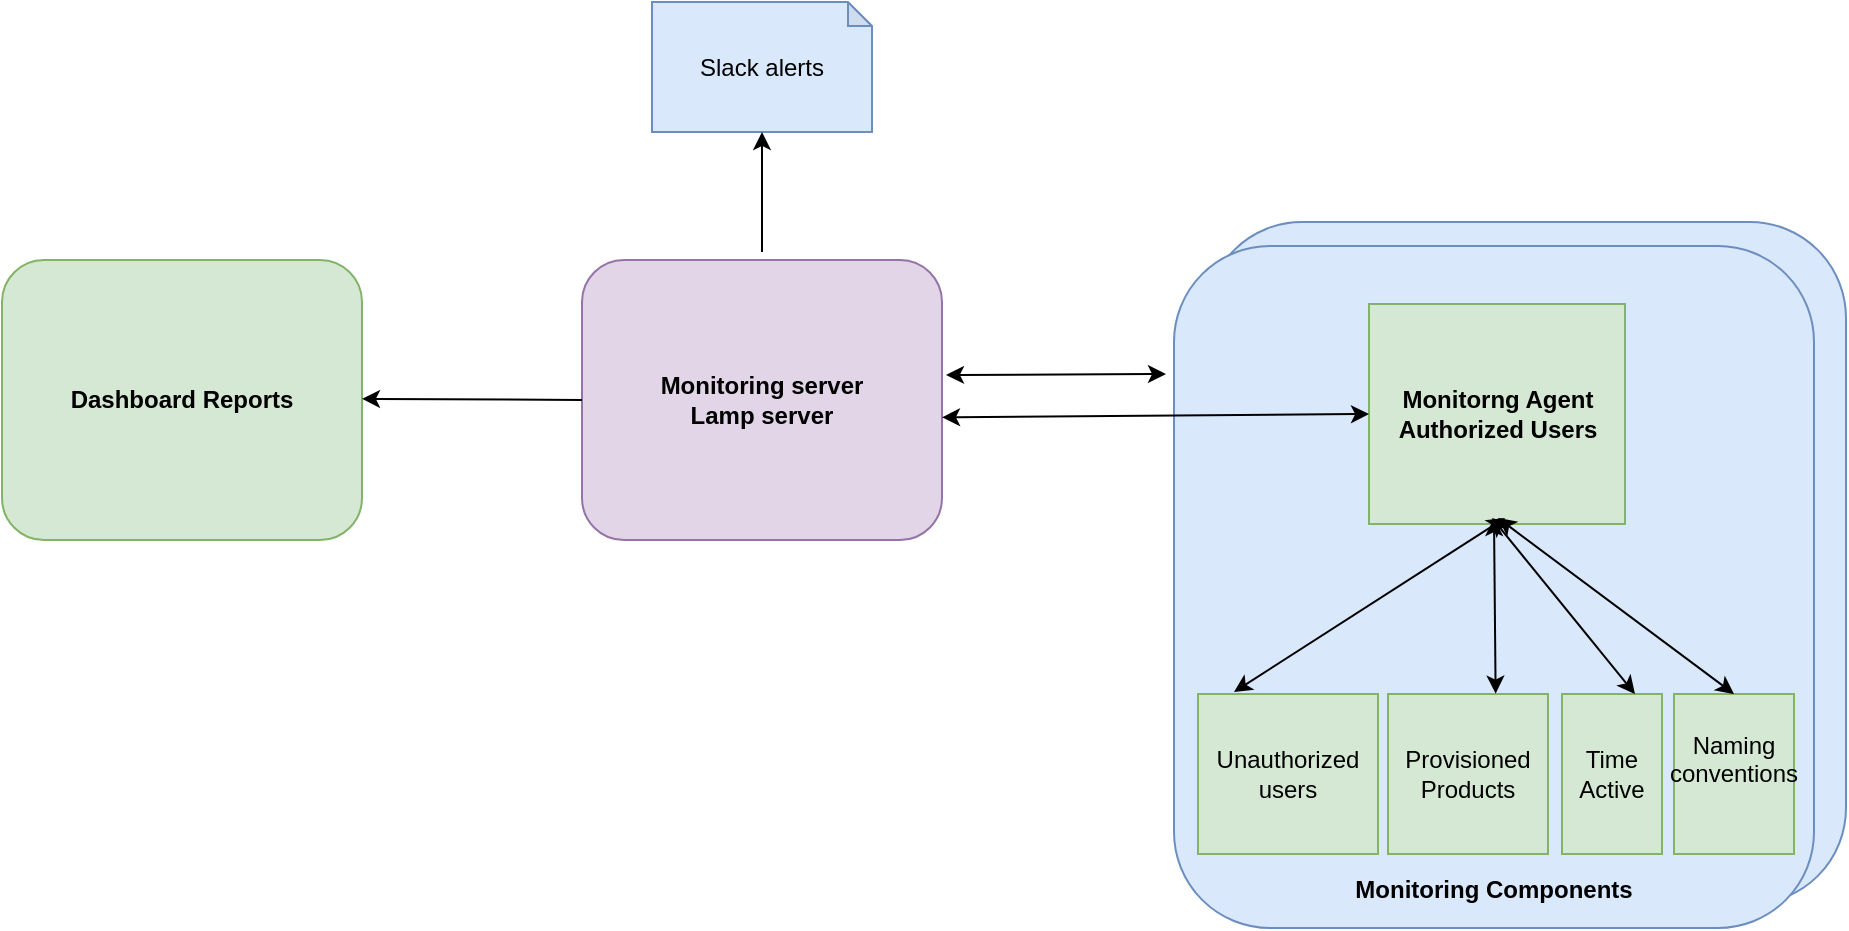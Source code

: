 <mxfile version="24.0.7" type="github">
  <diagram name="Page-1" id="oCvp-l3smrO-nS7ErOQN">
    <mxGraphModel dx="394" dy="687" grid="1" gridSize="10" guides="1" tooltips="1" connect="1" arrows="1" fold="1" page="1" pageScale="1" pageWidth="827" pageHeight="1169" math="0" shadow="0">
      <root>
        <mxCell id="0" />
        <mxCell id="1" parent="0" />
        <mxCell id="gzWySmpBMU1jQZ89hfsq-1" value="" style="rounded=1;whiteSpace=wrap;html=1;fillColor=#dae8fc;strokeColor=#6c8ebf;" parent="1" vertex="1">
          <mxGeometry x="1843" y="310" width="320" height="341" as="geometry" />
        </mxCell>
        <mxCell id="gzWySmpBMU1jQZ89hfsq-2" value="&lt;div&gt;&lt;br&gt;&lt;/div&gt;&lt;div&gt;&lt;br&gt;&lt;/div&gt;&lt;div&gt;&lt;br&gt;&lt;/div&gt;&lt;div&gt;&lt;br&gt;&lt;/div&gt;&lt;div&gt;&lt;br&gt;&lt;/div&gt;&lt;div&gt;&lt;br&gt;&lt;/div&gt;&lt;div&gt;&lt;br&gt;&lt;/div&gt;&lt;div&gt;&lt;br&gt;&lt;/div&gt;&lt;div&gt;&lt;br&gt;&lt;/div&gt;&lt;div&gt;&lt;br&gt;&lt;/div&gt;&lt;div&gt;&lt;br&gt;&lt;/div&gt;&lt;div&gt;&lt;br&gt;&lt;/div&gt;&lt;div&gt;&lt;br&gt;&lt;/div&gt;&lt;div&gt;&lt;br&gt;&lt;/div&gt;&lt;div&gt;&lt;br&gt;&lt;/div&gt;&lt;div&gt;&lt;br&gt;&lt;/div&gt;&lt;div&gt;&lt;br&gt;&lt;/div&gt;&lt;div&gt;&lt;br&gt;&lt;/div&gt;&lt;div&gt;&lt;br&gt;&lt;/div&gt;&lt;div&gt;&lt;br&gt;&lt;/div&gt;&lt;div&gt;&lt;br&gt;&lt;/div&gt;&lt;div&gt;&lt;b&gt;Monitoring Components&lt;/b&gt;&lt;/div&gt;" style="rounded=1;whiteSpace=wrap;html=1;fillColor=#dae8fc;strokeColor=#6c8ebf;" parent="1" vertex="1">
          <mxGeometry x="1827" y="322" width="320" height="341" as="geometry" />
        </mxCell>
        <mxCell id="gzWySmpBMU1jQZ89hfsq-3" value="&lt;b&gt;Monitorng Agent&lt;/b&gt;&lt;div&gt;&lt;b&gt;Authorized Users&lt;/b&gt;&lt;/div&gt;" style="rounded=0;whiteSpace=wrap;html=1;fillColor=#d5e8d4;strokeColor=#82b366;" parent="1" vertex="1">
          <mxGeometry x="1924.5" y="351" width="128" height="110" as="geometry" />
        </mxCell>
        <mxCell id="gzWySmpBMU1jQZ89hfsq-4" value="Provisioned Products" style="rounded=0;whiteSpace=wrap;html=1;fillColor=#d5e8d4;strokeColor=#82b366;" parent="1" vertex="1">
          <mxGeometry x="1934" y="546" width="80" height="80" as="geometry" />
        </mxCell>
        <mxCell id="gzWySmpBMU1jQZ89hfsq-5" value="Time Active" style="rounded=0;whiteSpace=wrap;html=1;fillColor=#d5e8d4;strokeColor=#82b366;" parent="1" vertex="1">
          <mxGeometry x="2021" y="546" width="50" height="80" as="geometry" />
        </mxCell>
        <mxCell id="gzWySmpBMU1jQZ89hfsq-6" value="Naming conventions&lt;div&gt;&lt;br&gt;&lt;/div&gt;" style="rounded=0;whiteSpace=wrap;html=1;fillColor=#d5e8d4;strokeColor=#82b366;" parent="1" vertex="1">
          <mxGeometry x="2077" y="546" width="60" height="80" as="geometry" />
        </mxCell>
        <mxCell id="gzWySmpBMU1jQZ89hfsq-7" value="" style="endArrow=classic;startArrow=classic;html=1;rounded=0;entryX=0.5;entryY=1;entryDx=0;entryDy=0;" parent="1" edge="1">
          <mxGeometry width="50" height="50" relative="1" as="geometry">
            <mxPoint x="1857" y="545" as="sourcePoint" />
            <mxPoint x="1992.5" y="458" as="targetPoint" />
          </mxGeometry>
        </mxCell>
        <mxCell id="gzWySmpBMU1jQZ89hfsq-8" value="" style="endArrow=classic;startArrow=classic;html=1;rounded=0;exitX=0.5;exitY=0;exitDx=0;exitDy=0;entryX=0.75;entryY=0;entryDx=0;entryDy=0;" parent="1" edge="1">
          <mxGeometry width="50" height="50" relative="1" as="geometry">
            <mxPoint x="1986" y="458" as="sourcePoint" />
            <mxPoint x="2057.5" y="546" as="targetPoint" />
          </mxGeometry>
        </mxCell>
        <mxCell id="gzWySmpBMU1jQZ89hfsq-9" value="" style="endArrow=classic;startArrow=classic;html=1;rounded=0;entryX=0.561;entryY=1.038;entryDx=0;entryDy=0;entryPerimeter=0;" parent="1" edge="1">
          <mxGeometry width="50" height="50" relative="1" as="geometry">
            <mxPoint x="1987.817" y="545.82" as="sourcePoint" />
            <mxPoint x="1986.998" y="458.0" as="targetPoint" />
          </mxGeometry>
        </mxCell>
        <mxCell id="gzWySmpBMU1jQZ89hfsq-10" value="&lt;b&gt;Monitoring server&lt;/b&gt;&lt;div&gt;&lt;b&gt;Lamp server&lt;/b&gt;&lt;/div&gt;" style="rounded=1;whiteSpace=wrap;html=1;fillColor=#e1d5e7;strokeColor=#9673a6;" parent="1" vertex="1">
          <mxGeometry x="1531" y="329" width="180" height="140" as="geometry" />
        </mxCell>
        <mxCell id="gzWySmpBMU1jQZ89hfsq-11" value="" style="endArrow=classic;startArrow=classic;html=1;rounded=0;" parent="1" edge="1">
          <mxGeometry width="50" height="50" relative="1" as="geometry">
            <mxPoint x="1713" y="386.47" as="sourcePoint" />
            <mxPoint x="1823" y="386" as="targetPoint" />
          </mxGeometry>
        </mxCell>
        <mxCell id="gzWySmpBMU1jQZ89hfsq-12" value="" style="endArrow=classic;startArrow=classic;html=1;rounded=0;entryX=0;entryY=0.5;entryDx=0;entryDy=0;exitX=1;exitY=0.562;exitDx=0;exitDy=0;exitPerimeter=0;" parent="1" source="gzWySmpBMU1jQZ89hfsq-10" edge="1" target="gzWySmpBMU1jQZ89hfsq-3">
          <mxGeometry width="50" height="50" relative="1" as="geometry">
            <mxPoint x="1721" y="405.47" as="sourcePoint" />
            <mxPoint x="1905" y="406" as="targetPoint" />
          </mxGeometry>
        </mxCell>
        <mxCell id="gzWySmpBMU1jQZ89hfsq-13" value="Slack alerts" style="shape=note;whiteSpace=wrap;html=1;backgroundOutline=1;darkOpacity=0.05;direction=east;size=12;fillColor=#dae8fc;strokeColor=#6c8ebf;" parent="1" vertex="1">
          <mxGeometry x="1566" y="200" width="110" height="65" as="geometry" />
        </mxCell>
        <mxCell id="gzWySmpBMU1jQZ89hfsq-14" value="" style="endArrow=classic;html=1;rounded=0;entryX=0.5;entryY=1;entryDx=0;entryDy=0;entryPerimeter=0;" parent="1" target="gzWySmpBMU1jQZ89hfsq-13" edge="1">
          <mxGeometry width="50" height="50" relative="1" as="geometry">
            <mxPoint x="1621" y="325" as="sourcePoint" />
            <mxPoint x="1651" y="265" as="targetPoint" />
          </mxGeometry>
        </mxCell>
        <mxCell id="gzWySmpBMU1jQZ89hfsq-16" value="&lt;b&gt;Dashboard Reports&lt;/b&gt;" style="rounded=1;whiteSpace=wrap;html=1;fillColor=#d5e8d4;strokeColor=#82b366;" parent="1" vertex="1">
          <mxGeometry x="1241" y="329" width="180" height="140" as="geometry" />
        </mxCell>
        <mxCell id="gzWySmpBMU1jQZ89hfsq-17" value="" style="endArrow=classic;html=1;rounded=0;exitX=0;exitY=0.5;exitDx=0;exitDy=0;" parent="1" source="gzWySmpBMU1jQZ89hfsq-10" edge="1">
          <mxGeometry width="50" height="50" relative="1" as="geometry">
            <mxPoint x="1521" y="398.41" as="sourcePoint" />
            <mxPoint x="1421" y="398.41" as="targetPoint" />
          </mxGeometry>
        </mxCell>
        <mxCell id="1sbuk8QdmC7fhLOW_KhU-1" value="Unauthorized users" style="rounded=0;whiteSpace=wrap;html=1;fillColor=#d5e8d4;strokeColor=#82b366;" vertex="1" parent="1">
          <mxGeometry x="1839" y="546" width="90" height="80" as="geometry" />
        </mxCell>
        <mxCell id="1sbuk8QdmC7fhLOW_KhU-3" value="" style="endArrow=classic;startArrow=classic;html=1;rounded=0;exitX=0.5;exitY=0;exitDx=0;exitDy=0;entryX=0.5;entryY=0;entryDx=0;entryDy=0;" edge="1" parent="1" target="gzWySmpBMU1jQZ89hfsq-6">
          <mxGeometry width="50" height="50" relative="1" as="geometry">
            <mxPoint x="1989" y="458" as="sourcePoint" />
            <mxPoint x="2099" y="544" as="targetPoint" />
          </mxGeometry>
        </mxCell>
      </root>
    </mxGraphModel>
  </diagram>
</mxfile>
